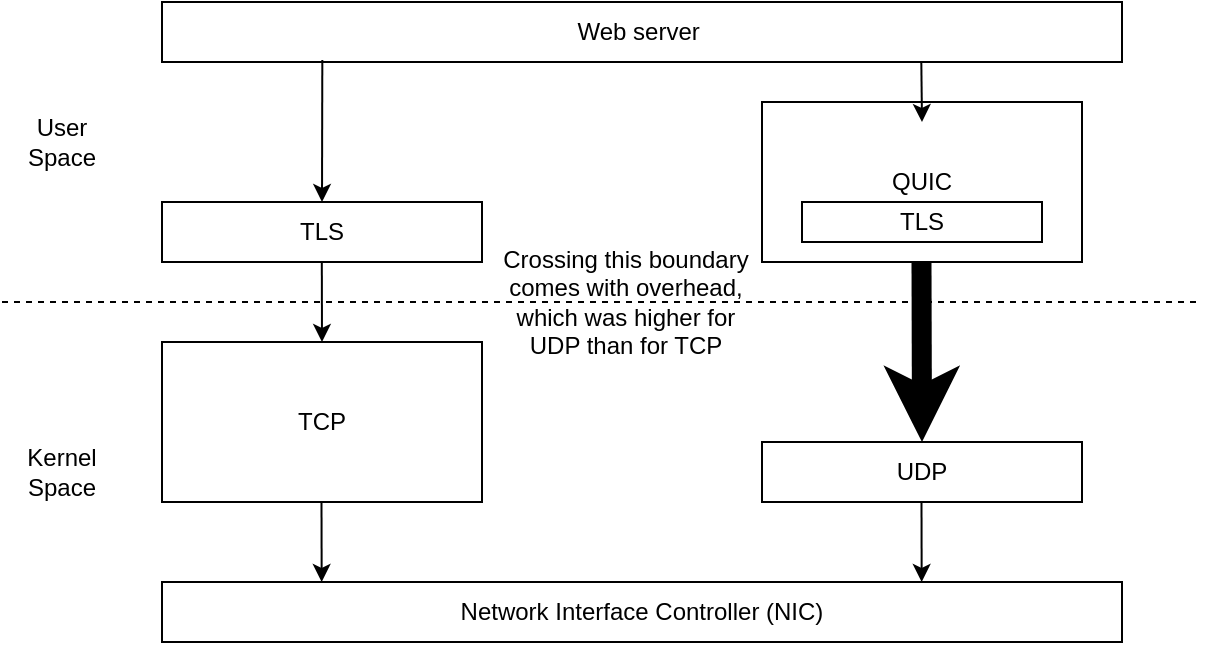 <mxfile version="14.5.1" type="device"><diagram id="TIPdCEbbOcGdSJL9tUH1" name="Page-1"><mxGraphModel dx="659" dy="483" grid="1" gridSize="10" guides="1" tooltips="1" connect="1" arrows="1" fold="1" page="1" pageScale="1" pageWidth="850" pageHeight="1100" math="0" shadow="0"><root><mxCell id="0"/><mxCell id="1" parent="0"/><mxCell id="zhndtMX3DQG9Nzb0Zm2Y-1" value="TLS" style="rounded=0;whiteSpace=wrap;html=1;" vertex="1" parent="1"><mxGeometry x="160" y="410" width="160" height="30" as="geometry"/></mxCell><mxCell id="zhndtMX3DQG9Nzb0Zm2Y-2" value="Web server&amp;nbsp;" style="rounded=0;whiteSpace=wrap;html=1;" vertex="1" parent="1"><mxGeometry x="160" y="310" width="480" height="30" as="geometry"/></mxCell><mxCell id="zhndtMX3DQG9Nzb0Zm2Y-3" value="QUIC" style="rounded=0;whiteSpace=wrap;html=1;" vertex="1" parent="1"><mxGeometry x="460" y="360" width="160" height="80" as="geometry"/></mxCell><mxCell id="zhndtMX3DQG9Nzb0Zm2Y-4" value="TLS" style="rounded=0;whiteSpace=wrap;html=1;" vertex="1" parent="1"><mxGeometry x="480" y="410" width="120" height="20" as="geometry"/></mxCell><mxCell id="zhndtMX3DQG9Nzb0Zm2Y-5" value="" style="endArrow=none;dashed=1;html=1;" edge="1" parent="1"><mxGeometry width="50" height="50" relative="1" as="geometry"><mxPoint x="80" y="460" as="sourcePoint"/><mxPoint x="680" y="460" as="targetPoint"/></mxGeometry></mxCell><mxCell id="zhndtMX3DQG9Nzb0Zm2Y-6" value="Network Interface Controller (NIC)" style="rounded=0;whiteSpace=wrap;html=1;" vertex="1" parent="1"><mxGeometry x="160" y="600" width="480" height="30" as="geometry"/></mxCell><mxCell id="zhndtMX3DQG9Nzb0Zm2Y-7" value="TCP" style="rounded=0;whiteSpace=wrap;html=1;" vertex="1" parent="1"><mxGeometry x="160" y="480" width="160" height="80" as="geometry"/></mxCell><mxCell id="zhndtMX3DQG9Nzb0Zm2Y-8" value="UDP" style="rounded=0;whiteSpace=wrap;html=1;" vertex="1" parent="1"><mxGeometry x="460" y="530" width="160" height="30" as="geometry"/></mxCell><mxCell id="zhndtMX3DQG9Nzb0Zm2Y-9" value="" style="endArrow=classic;html=1;exitX=0.167;exitY=0.967;exitDx=0;exitDy=0;exitPerimeter=0;entryX=0.5;entryY=0;entryDx=0;entryDy=0;" edge="1" parent="1" source="zhndtMX3DQG9Nzb0Zm2Y-2" target="zhndtMX3DQG9Nzb0Zm2Y-1"><mxGeometry width="50" height="50" relative="1" as="geometry"><mxPoint x="400" y="520" as="sourcePoint"/><mxPoint x="450" y="470" as="targetPoint"/></mxGeometry></mxCell><mxCell id="zhndtMX3DQG9Nzb0Zm2Y-10" value="" style="endArrow=classic;html=1;exitX=0.167;exitY=0.967;exitDx=0;exitDy=0;exitPerimeter=0;" edge="1" parent="1"><mxGeometry width="50" height="50" relative="1" as="geometry"><mxPoint x="539.66" y="340" as="sourcePoint"/><mxPoint x="540" y="370" as="targetPoint"/></mxGeometry></mxCell><mxCell id="zhndtMX3DQG9Nzb0Zm2Y-11" value="" style="endArrow=classic;html=1;exitX=0.167;exitY=0.967;exitDx=0;exitDy=0;exitPerimeter=0;strokeWidth=10;entryX=0.5;entryY=0;entryDx=0;entryDy=0;" edge="1" parent="1" target="zhndtMX3DQG9Nzb0Zm2Y-8"><mxGeometry width="50" height="50" relative="1" as="geometry"><mxPoint x="539.75" y="440" as="sourcePoint"/><mxPoint x="540.09" y="470" as="targetPoint"/></mxGeometry></mxCell><mxCell id="zhndtMX3DQG9Nzb0Zm2Y-12" value="" style="endArrow=classic;html=1;exitX=0.167;exitY=0.967;exitDx=0;exitDy=0;exitPerimeter=0;" edge="1" parent="1"><mxGeometry width="50" height="50" relative="1" as="geometry"><mxPoint x="239.91" y="440" as="sourcePoint"/><mxPoint x="240" y="480" as="targetPoint"/></mxGeometry></mxCell><mxCell id="zhndtMX3DQG9Nzb0Zm2Y-13" value="" style="endArrow=classic;html=1;exitX=0.167;exitY=0.967;exitDx=0;exitDy=0;exitPerimeter=0;" edge="1" parent="1"><mxGeometry width="50" height="50" relative="1" as="geometry"><mxPoint x="239.75" y="560" as="sourcePoint"/><mxPoint x="239.84" y="600" as="targetPoint"/></mxGeometry></mxCell><mxCell id="zhndtMX3DQG9Nzb0Zm2Y-14" value="" style="endArrow=classic;html=1;exitX=0.167;exitY=0.967;exitDx=0;exitDy=0;exitPerimeter=0;" edge="1" parent="1"><mxGeometry width="50" height="50" relative="1" as="geometry"><mxPoint x="539.75" y="560" as="sourcePoint"/><mxPoint x="539.84" y="600" as="targetPoint"/></mxGeometry></mxCell><mxCell id="zhndtMX3DQG9Nzb0Zm2Y-15" value="User&lt;br&gt;Space" style="text;html=1;strokeColor=none;fillColor=none;align=center;verticalAlign=middle;whiteSpace=wrap;rounded=0;" vertex="1" parent="1"><mxGeometry x="90" y="370" width="40" height="20" as="geometry"/></mxCell><mxCell id="zhndtMX3DQG9Nzb0Zm2Y-16" value="Kernel Space" style="text;html=1;strokeColor=none;fillColor=none;align=center;verticalAlign=middle;whiteSpace=wrap;rounded=0;" vertex="1" parent="1"><mxGeometry x="90" y="535" width="40" height="20" as="geometry"/></mxCell><mxCell id="zhndtMX3DQG9Nzb0Zm2Y-17" value="Crossing this boundary comes with overhead, which was higher for UDP than for TCP" style="text;html=1;strokeColor=none;fillColor=none;align=center;verticalAlign=middle;whiteSpace=wrap;rounded=0;" vertex="1" parent="1"><mxGeometry x="322" y="430" width="140" height="60" as="geometry"/></mxCell></root></mxGraphModel></diagram></mxfile>